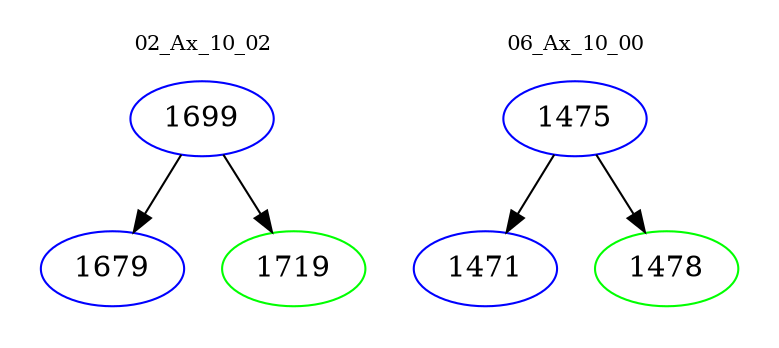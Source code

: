 digraph{
subgraph cluster_0 {
color = white
label = "02_Ax_10_02";
fontsize=10;
T0_1699 [label="1699", color="blue"]
T0_1699 -> T0_1679 [color="black"]
T0_1679 [label="1679", color="blue"]
T0_1699 -> T0_1719 [color="black"]
T0_1719 [label="1719", color="green"]
}
subgraph cluster_1 {
color = white
label = "06_Ax_10_00";
fontsize=10;
T1_1475 [label="1475", color="blue"]
T1_1475 -> T1_1471 [color="black"]
T1_1471 [label="1471", color="blue"]
T1_1475 -> T1_1478 [color="black"]
T1_1478 [label="1478", color="green"]
}
}
